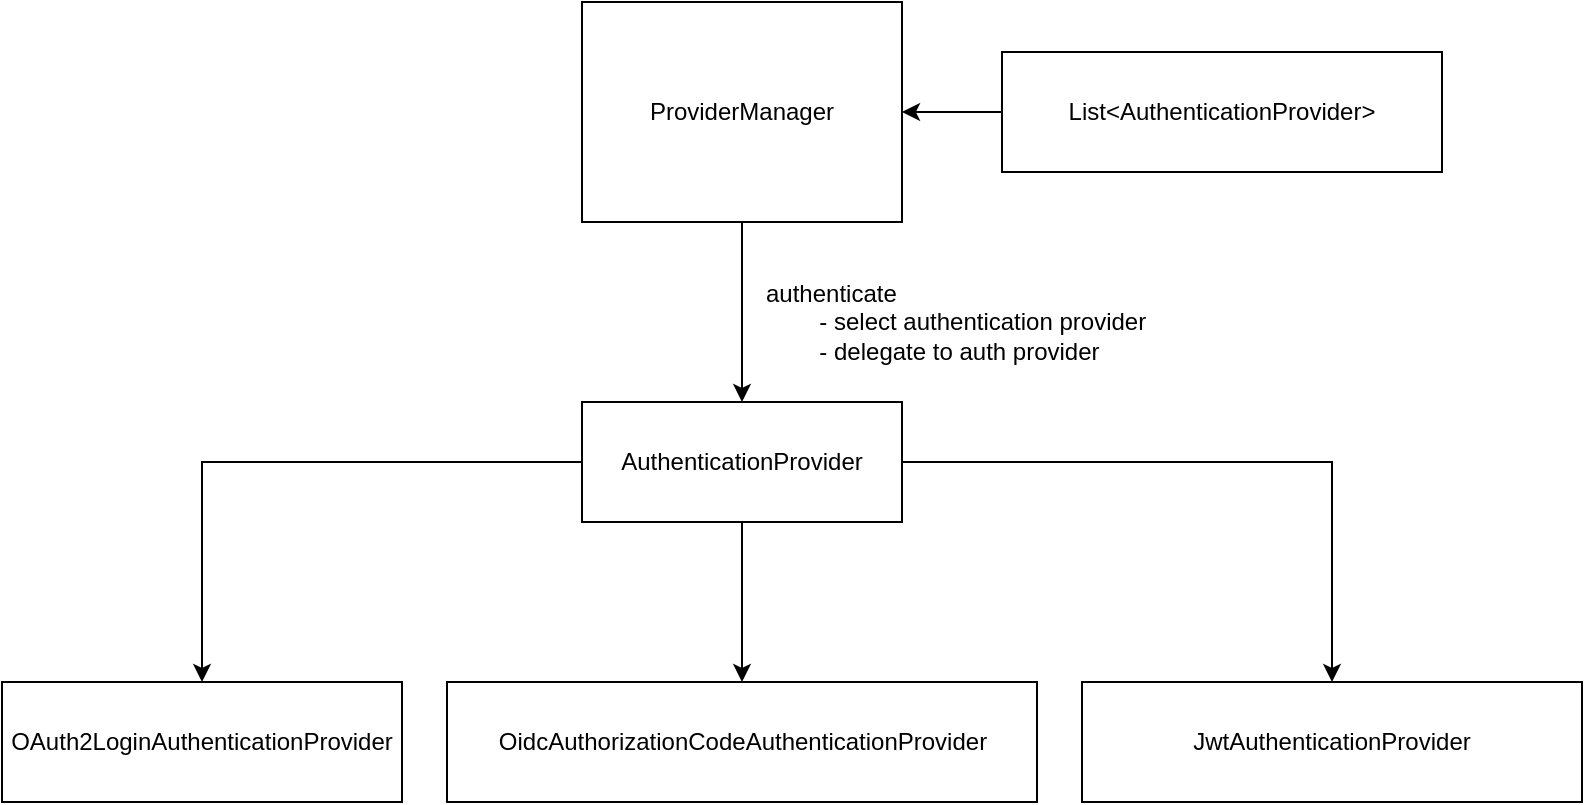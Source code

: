 <mxfile version="20.5.3" type="embed" pages="3"><diagram id="6j6HT8XWUgoUy__9PKY0" name="high level view"><mxGraphModel dx="726" dy="747" grid="1" gridSize="10" guides="1" tooltips="1" connect="1" arrows="1" fold="1" page="1" pageScale="1" pageWidth="850" pageHeight="1100" math="0" shadow="0"><root><mxCell id="0"/><mxCell id="1" parent="0"/><mxCell id="A_Vqih1pHHU0WTFoezZH-3" style="edgeStyle=orthogonalEdgeStyle;rounded=0;orthogonalLoop=1;jettySize=auto;html=1;entryX=0.5;entryY=0;entryDx=0;entryDy=0;" parent="1" source="A_Vqih1pHHU0WTFoezZH-1" target="A_Vqih1pHHU0WTFoezZH-2" edge="1"><mxGeometry relative="1" as="geometry"/></mxCell><mxCell id="A_Vqih1pHHU0WTFoezZH-1" value="ProviderManager" style="rounded=0;whiteSpace=wrap;html=1;" parent="1" vertex="1"><mxGeometry x="310" y="70" width="160" height="110" as="geometry"/></mxCell><mxCell id="A_Vqih1pHHU0WTFoezZH-21" style="edgeStyle=orthogonalEdgeStyle;rounded=0;orthogonalLoop=1;jettySize=auto;html=1;" parent="1" source="A_Vqih1pHHU0WTFoezZH-2" target="A_Vqih1pHHU0WTFoezZH-19" edge="1"><mxGeometry relative="1" as="geometry"/></mxCell><mxCell id="A_Vqih1pHHU0WTFoezZH-22" style="edgeStyle=orthogonalEdgeStyle;rounded=0;orthogonalLoop=1;jettySize=auto;html=1;entryX=0.5;entryY=0;entryDx=0;entryDy=0;" parent="1" source="A_Vqih1pHHU0WTFoezZH-2" target="A_Vqih1pHHU0WTFoezZH-17" edge="1"><mxGeometry relative="1" as="geometry"/></mxCell><mxCell id="A_Vqih1pHHU0WTFoezZH-23" style="edgeStyle=orthogonalEdgeStyle;rounded=0;orthogonalLoop=1;jettySize=auto;html=1;entryX=0.5;entryY=0;entryDx=0;entryDy=0;" parent="1" source="A_Vqih1pHHU0WTFoezZH-2" target="A_Vqih1pHHU0WTFoezZH-20" edge="1"><mxGeometry relative="1" as="geometry"/></mxCell><mxCell id="A_Vqih1pHHU0WTFoezZH-2" value="AuthenticationProvider" style="rounded=0;whiteSpace=wrap;html=1;" parent="1" vertex="1"><mxGeometry x="310" y="270" width="160" height="60" as="geometry"/></mxCell><mxCell id="A_Vqih1pHHU0WTFoezZH-4" value="authenticate&lt;br&gt;&lt;span style=&quot;white-space: pre;&quot;&gt;&#9;&lt;/span&gt;- select authentication provider&lt;br&gt;&lt;span style=&quot;white-space: pre;&quot;&gt;&#9;&lt;/span&gt;- delegate to auth provider" style="text;html=1;strokeColor=none;fillColor=none;align=left;verticalAlign=middle;whiteSpace=wrap;rounded=0;" parent="1" vertex="1"><mxGeometry x="400" y="200" width="250" height="60" as="geometry"/></mxCell><mxCell id="A_Vqih1pHHU0WTFoezZH-14" style="edgeStyle=orthogonalEdgeStyle;rounded=0;orthogonalLoop=1;jettySize=auto;html=1;entryX=1;entryY=0.5;entryDx=0;entryDy=0;" parent="1" source="A_Vqih1pHHU0WTFoezZH-5" target="A_Vqih1pHHU0WTFoezZH-1" edge="1"><mxGeometry relative="1" as="geometry"/></mxCell><mxCell id="A_Vqih1pHHU0WTFoezZH-5" value="List&amp;lt;AuthenticationProvider&amp;gt;" style="rounded=0;whiteSpace=wrap;html=1;" parent="1" vertex="1"><mxGeometry x="520" y="95" width="220" height="60" as="geometry"/></mxCell><mxCell id="A_Vqih1pHHU0WTFoezZH-17" value="OAuth2LoginAuthenticationProvider" style="rounded=0;whiteSpace=wrap;html=1;" parent="1" vertex="1"><mxGeometry x="20" y="410" width="200" height="60" as="geometry"/></mxCell><mxCell id="A_Vqih1pHHU0WTFoezZH-19" value="OidcAuthorizationCodeAuthenticationProvider" style="rounded=0;whiteSpace=wrap;html=1;" parent="1" vertex="1"><mxGeometry x="242.5" y="410" width="295" height="60" as="geometry"/></mxCell><mxCell id="A_Vqih1pHHU0WTFoezZH-20" value="JwtAuthenticationProvider" style="rounded=0;whiteSpace=wrap;html=1;" parent="1" vertex="1"><mxGeometry x="560" y="410" width="250" height="60" as="geometry"/></mxCell></root></mxGraphModel></diagram><diagram id="izWVPOGFq0LAyMvvUtW0" name="OAuth2 login"><mxGraphModel dx="726" dy="-353" grid="1" gridSize="10" guides="1" tooltips="1" connect="1" arrows="1" fold="1" page="1" pageScale="1" pageWidth="850" pageHeight="1100" math="0" shadow="0"><root><mxCell id="0"/><mxCell id="1" parent="0"/><mxCell id="lc_uV2Pl30ErR_hPgcpX-1" value="" style="whiteSpace=wrap;html=1;" parent="1" vertex="1"><mxGeometry x="110" y="1390" width="20" height="470" as="geometry"/></mxCell><mxCell id="lc_uV2Pl30ErR_hPgcpX-2" value="&lt;span style=&quot;&quot;&gt;OAuth2LoginAuthenticationProvider&lt;/span&gt;" style="text;html=1;align=center;verticalAlign=middle;resizable=0;points=[];autosize=1;strokeColor=none;fillColor=none;" parent="1" vertex="1"><mxGeometry x="260" y="1350" width="210" height="30" as="geometry"/></mxCell><mxCell id="lc_uV2Pl30ErR_hPgcpX-3" value="" style="whiteSpace=wrap;html=1;" parent="1" vertex="1"><mxGeometry x="350" y="1390" width="20" height="470" as="geometry"/></mxCell><mxCell id="lc_uV2Pl30ErR_hPgcpX-4" value="" style="whiteSpace=wrap;html=1;" parent="1" vertex="1"><mxGeometry x="552.5" y="1390" width="20" height="470" as="geometry"/></mxCell><mxCell id="lc_uV2Pl30ErR_hPgcpX-5" value="&lt;span style=&quot;color: rgb(0, 0, 0); font-family: Helvetica; font-size: 12px; font-style: normal; font-variant-ligatures: normal; font-variant-caps: normal; font-weight: 400; letter-spacing: normal; orphans: 2; text-align: center; text-indent: 0px; text-transform: none; widows: 2; word-spacing: 0px; -webkit-text-stroke-width: 0px; background-color: rgb(248, 249, 250); text-decoration-thickness: initial; text-decoration-style: initial; text-decoration-color: initial; float: none; display: inline !important;&quot;&gt;ProviderManager&lt;/span&gt;" style="text;whiteSpace=wrap;html=1;" parent="1" vertex="1"><mxGeometry x="70" y="1350" width="100" height="30" as="geometry"/></mxCell><mxCell id="lc_uV2Pl30ErR_hPgcpX-6" value="&lt;span style=&quot;&quot;&gt;DefaultOAuth2UserService&lt;/span&gt;" style="text;html=1;align=center;verticalAlign=middle;resizable=0;points=[];autosize=1;strokeColor=none;fillColor=none;" parent="1" vertex="1"><mxGeometry x="495" y="1350" width="170" height="30" as="geometry"/></mxCell><mxCell id="lc_uV2Pl30ErR_hPgcpX-7" value="" style="endArrow=classic;html=1;rounded=0;exitX=1;exitY=0.07;exitDx=0;exitDy=0;exitPerimeter=0;entryX=-0.05;entryY=0.072;entryDx=0;entryDy=0;entryPerimeter=0;" parent="1" source="lc_uV2Pl30ErR_hPgcpX-1" target="lc_uV2Pl30ErR_hPgcpX-3" edge="1"><mxGeometry width="50" height="50" relative="1" as="geometry"><mxPoint x="225" y="1460" as="sourcePoint"/><mxPoint x="390" y="1430" as="targetPoint"/></mxGeometry></mxCell><mxCell id="lc_uV2Pl30ErR_hPgcpX-8" value="authenticate from token" style="text;html=1;align=center;verticalAlign=middle;resizable=0;points=[];autosize=1;strokeColor=none;fillColor=none;" parent="1" vertex="1"><mxGeometry x="165" y="1385" width="150" height="30" as="geometry"/></mxCell><mxCell id="lc_uV2Pl30ErR_hPgcpX-9" value="" style="edgeStyle=orthogonalEdgeStyle;html=1;align=left;spacingLeft=2;endArrow=block;rounded=0;exitX=1.001;exitY=0.174;exitDx=0;exitDy=0;exitPerimeter=0;entryX=1;entryY=0.234;entryDx=0;entryDy=0;entryPerimeter=0;" parent="1" source="lc_uV2Pl30ErR_hPgcpX-3" target="lc_uV2Pl30ErR_hPgcpX-1" edge="1"><mxGeometry relative="1" as="geometry"><mxPoint x="380" y="1470" as="sourcePoint"/><Array as="points"><mxPoint x="420" y="1472"/><mxPoint x="420" y="1500"/></Array><mxPoint x="380" y="1500" as="targetPoint"/></mxGeometry></mxCell><mxCell id="lc_uV2Pl30ErR_hPgcpX-10" value="if token scopes contains&lt;br&gt;&amp;nbsp;openid return null" style="text;html=1;align=center;verticalAlign=middle;resizable=0;points=[];autosize=1;strokeColor=none;fillColor=none;" parent="1" vertex="1"><mxGeometry x="365" y="1440" width="150" height="40" as="geometry"/></mxCell><mxCell id="lc_uV2Pl30ErR_hPgcpX-11" value="" style="endArrow=classic;html=1;rounded=0;exitX=0.958;exitY=0.395;exitDx=0;exitDy=0;exitPerimeter=0;entryX=-0.083;entryY=0.399;entryDx=0;entryDy=0;entryPerimeter=0;" parent="1" source="lc_uV2Pl30ErR_hPgcpX-3" target="lc_uV2Pl30ErR_hPgcpX-4" edge="1"><mxGeometry width="50" height="50" relative="1" as="geometry"><mxPoint x="410" y="1550" as="sourcePoint"/><mxPoint x="620" y="1590" as="targetPoint"/></mxGeometry></mxCell><mxCell id="lc_uV2Pl30ErR_hPgcpX-12" value="load user" style="text;html=1;align=center;verticalAlign=middle;resizable=0;points=[];autosize=1;strokeColor=none;fillColor=none;" parent="1" vertex="1"><mxGeometry x="467.5" y="1540" width="70" height="30" as="geometry"/></mxCell><mxCell id="lc_uV2Pl30ErR_hPgcpX-13" value="" style="whiteSpace=wrap;html=1;" parent="1" vertex="1"><mxGeometry x="740" y="1390" width="20" height="470" as="geometry"/></mxCell><mxCell id="lc_uV2Pl30ErR_hPgcpX-14" value="Auth server" style="text;html=1;align=center;verticalAlign=middle;resizable=0;points=[];autosize=1;strokeColor=none;fillColor=none;" parent="1" vertex="1"><mxGeometry x="710" y="1350" width="80" height="30" as="geometry"/></mxCell><mxCell id="lc_uV2Pl30ErR_hPgcpX-15" value="" style="endArrow=classic;html=1;rounded=0;exitX=1;exitY=0.5;exitDx=0;exitDy=0;entryX=0;entryY=0.5;entryDx=0;entryDy=0;" parent="1" source="lc_uV2Pl30ErR_hPgcpX-4" target="lc_uV2Pl30ErR_hPgcpX-13" edge="1"><mxGeometry width="50" height="50" relative="1" as="geometry"><mxPoint x="520.0" y="1610" as="sourcePoint"/><mxPoint x="701.68" y="1611.88" as="targetPoint"/></mxGeometry></mxCell><mxCell id="lc_uV2Pl30ErR_hPgcpX-16" value="call userinfo endpoint" style="text;html=1;align=center;verticalAlign=middle;resizable=0;points=[];autosize=1;strokeColor=none;fillColor=none;" parent="1" vertex="1"><mxGeometry x="590" y="1595" width="140" height="30" as="geometry"/></mxCell><mxCell id="lc_uV2Pl30ErR_hPgcpX-17" value="" style="endArrow=classic;html=1;rounded=0;exitX=0;exitY=0.581;exitDx=0;exitDy=0;exitPerimeter=0;entryX=1.025;entryY=0.583;entryDx=0;entryDy=0;entryPerimeter=0;" parent="1" source="lc_uV2Pl30ErR_hPgcpX-13" target="lc_uV2Pl30ErR_hPgcpX-4" edge="1"><mxGeometry width="50" height="50" relative="1" as="geometry"><mxPoint x="660" y="1700" as="sourcePoint"/><mxPoint x="710" y="1650" as="targetPoint"/></mxGeometry></mxCell><mxCell id="lc_uV2Pl30ErR_hPgcpX-18" value="returns user info" style="text;html=1;align=center;verticalAlign=middle;resizable=0;points=[];autosize=1;strokeColor=none;fillColor=none;" parent="1" vertex="1"><mxGeometry x="600" y="1670" width="110" height="30" as="geometry"/></mxCell><mxCell id="lc_uV2Pl30ErR_hPgcpX-19" value="" style="endArrow=classic;html=1;rounded=0;exitX=-0.035;exitY=0.663;exitDx=0;exitDy=0;exitPerimeter=0;" parent="1" source="lc_uV2Pl30ErR_hPgcpX-4" edge="1"><mxGeometry width="50" height="50" relative="1" as="geometry"><mxPoint x="540" y="1700" as="sourcePoint"/><mxPoint x="370" y="1701" as="targetPoint"/></mxGeometry></mxCell><mxCell id="lc_uV2Pl30ErR_hPgcpX-20" value="returns DefaultOauth2User" style="text;html=1;align=center;verticalAlign=middle;resizable=0;points=[];autosize=1;strokeColor=none;fillColor=none;" parent="1" vertex="1"><mxGeometry x="382.5" y="1710" width="170" height="30" as="geometry"/></mxCell><mxCell id="lc_uV2Pl30ErR_hPgcpX-21" value="" style="endArrow=classic;html=1;rounded=0;exitX=0;exitY=0.75;exitDx=0;exitDy=0;entryX=1;entryY=0.75;entryDx=0;entryDy=0;" parent="1" source="lc_uV2Pl30ErR_hPgcpX-3" target="lc_uV2Pl30ErR_hPgcpX-1" edge="1"><mxGeometry width="50" height="50" relative="1" as="geometry"><mxPoint x="660" y="1700" as="sourcePoint"/><mxPoint x="230" y="1720" as="targetPoint"/></mxGeometry></mxCell><mxCell id="lc_uV2Pl30ErR_hPgcpX-22" value="returns Authentication as&lt;br&gt;OAuth2LoginAuthenticationToken&lt;br&gt;" style="text;html=1;align=center;verticalAlign=middle;resizable=0;points=[];autosize=1;strokeColor=none;fillColor=none;" parent="1" vertex="1"><mxGeometry x="150" y="1750" width="200" height="40" as="geometry"/></mxCell></root></mxGraphModel></diagram><diagram id="FMT4_3S8iSdiPsdeExbg" name="OIDC login"><mxGraphModel dx="726" dy="-353" grid="1" gridSize="10" guides="1" tooltips="1" connect="1" arrows="1" fold="1" page="1" pageScale="1" pageWidth="850" pageHeight="1100" math="0" shadow="0"><root><mxCell id="0"/><mxCell id="1" parent="0"/><mxCell id="G1nn2TQR6ijODjtBxuAy-1" value="" style="whiteSpace=wrap;html=1;" parent="1" vertex="1"><mxGeometry x="110" y="1390" width="20" height="540" as="geometry"/></mxCell><mxCell id="G1nn2TQR6ijODjtBxuAy-2" value="&lt;span style=&quot;&quot;&gt;OidcAuthorizationCodeAuthenticationProvider&lt;/span&gt;" style="text;html=1;align=center;verticalAlign=middle;resizable=0;points=[];autosize=1;strokeColor=none;fillColor=none;" parent="1" vertex="1"><mxGeometry x="230" y="1350" width="270" height="30" as="geometry"/></mxCell><mxCell id="G1nn2TQR6ijODjtBxuAy-3" value="" style="whiteSpace=wrap;html=1;" parent="1" vertex="1"><mxGeometry x="350" y="1390" width="20" height="540" as="geometry"/></mxCell><mxCell id="G1nn2TQR6ijODjtBxuAy-4" value="" style="whiteSpace=wrap;html=1;" parent="1" vertex="1"><mxGeometry x="552.5" y="1390" width="20" height="540" as="geometry"/></mxCell><mxCell id="G1nn2TQR6ijODjtBxuAy-5" value="&lt;span style=&quot;color: rgb(0, 0, 0); font-family: Helvetica; font-size: 12px; font-style: normal; font-variant-ligatures: normal; font-variant-caps: normal; font-weight: 400; letter-spacing: normal; orphans: 2; text-align: center; text-indent: 0px; text-transform: none; widows: 2; word-spacing: 0px; -webkit-text-stroke-width: 0px; background-color: rgb(248, 249, 250); text-decoration-thickness: initial; text-decoration-style: initial; text-decoration-color: initial; float: none; display: inline !important;&quot;&gt;ProviderManager&lt;/span&gt;" style="text;whiteSpace=wrap;html=1;" parent="1" vertex="1"><mxGeometry x="70" y="1350" width="100" height="30" as="geometry"/></mxCell><mxCell id="G1nn2TQR6ijODjtBxuAy-6" value="&lt;span style=&quot;&quot;&gt;OidcUserService&lt;/span&gt;" style="text;html=1;align=center;verticalAlign=middle;resizable=0;points=[];autosize=1;strokeColor=none;fillColor=none;" parent="1" vertex="1"><mxGeometry x="525" y="1350" width="110" height="30" as="geometry"/></mxCell><mxCell id="G1nn2TQR6ijODjtBxuAy-7" value="" style="endArrow=classic;html=1;rounded=0;exitX=1.083;exitY=0.091;exitDx=0;exitDy=0;exitPerimeter=0;entryX=0;entryY=0.091;entryDx=0;entryDy=0;entryPerimeter=0;" parent="1" source="G1nn2TQR6ijODjtBxuAy-1" target="G1nn2TQR6ijODjtBxuAy-3" edge="1"><mxGeometry width="50" height="50" relative="1" as="geometry"><mxPoint x="225" y="1460" as="sourcePoint"/><mxPoint x="390" y="1430" as="targetPoint"/></mxGeometry></mxCell><mxCell id="G1nn2TQR6ijODjtBxuAy-8" value="authenticate from token" style="text;html=1;align=center;verticalAlign=middle;resizable=0;points=[];autosize=1;strokeColor=none;fillColor=none;" parent="1" vertex="1"><mxGeometry x="165" y="1385" width="150" height="30" as="geometry"/></mxCell><mxCell id="G1nn2TQR6ijODjtBxuAy-9" value="" style="edgeStyle=orthogonalEdgeStyle;html=1;align=left;spacingLeft=2;endArrow=block;rounded=0;exitX=1.001;exitY=0.174;exitDx=0;exitDy=0;exitPerimeter=0;" parent="1" source="G1nn2TQR6ijODjtBxuAy-3" edge="1"><mxGeometry relative="1" as="geometry"><mxPoint x="380" y="1470" as="sourcePoint"/><Array as="points"><mxPoint x="420" y="1472"/><mxPoint x="420" y="1500"/></Array><mxPoint x="130" y="1500" as="targetPoint"/></mxGeometry></mxCell><mxCell id="G1nn2TQR6ijODjtBxuAy-10" value="if token scopes does &lt;br&gt;not contain&lt;br&gt;&amp;nbsp;openid return null" style="text;html=1;align=center;verticalAlign=middle;resizable=0;points=[];autosize=1;strokeColor=none;fillColor=none;" parent="1" vertex="1"><mxGeometry x="370" y="1410" width="130" height="60" as="geometry"/></mxCell><mxCell id="G1nn2TQR6ijODjtBxuAy-11" value="" style="endArrow=classic;html=1;rounded=0;exitX=1.125;exitY=0.275;exitDx=0;exitDy=0;exitPerimeter=0;" parent="1" source="G1nn2TQR6ijODjtBxuAy-3" edge="1"><mxGeometry width="50" height="50" relative="1" as="geometry"><mxPoint x="410" y="1550" as="sourcePoint"/><mxPoint x="550" y="1540" as="targetPoint"/></mxGeometry></mxCell><mxCell id="G1nn2TQR6ijODjtBxuAy-12" value="load user" style="text;html=1;align=center;verticalAlign=middle;resizable=0;points=[];autosize=1;strokeColor=none;fillColor=none;" parent="1" vertex="1"><mxGeometry x="445" y="1510" width="70" height="30" as="geometry"/></mxCell><mxCell id="G1nn2TQR6ijODjtBxuAy-13" value="" style="whiteSpace=wrap;html=1;" parent="1" vertex="1"><mxGeometry x="820" y="1390" width="20" height="540" as="geometry"/></mxCell><mxCell id="G1nn2TQR6ijODjtBxuAy-14" value="Auth server" style="text;html=1;align=center;verticalAlign=middle;resizable=0;points=[];autosize=1;strokeColor=none;fillColor=none;" parent="1" vertex="1"><mxGeometry x="970" y="1340" width="80" height="30" as="geometry"/></mxCell><mxCell id="G1nn2TQR6ijODjtBxuAy-16" value="call userinfo endpoint" style="text;html=1;align=center;verticalAlign=middle;resizable=0;points=[];autosize=1;strokeColor=none;fillColor=none;" parent="1" vertex="1"><mxGeometry x="840" y="1640" width="140" height="30" as="geometry"/></mxCell><mxCell id="G1nn2TQR6ijODjtBxuAy-18" value="returns user info" style="text;html=1;align=center;verticalAlign=middle;resizable=0;points=[];autosize=1;strokeColor=none;fillColor=none;" parent="1" vertex="1"><mxGeometry x="860" y="1695" width="110" height="30" as="geometry"/></mxCell><mxCell id="G1nn2TQR6ijODjtBxuAy-20" value="returns DefaultOauth2User" style="text;html=1;align=center;verticalAlign=middle;resizable=0;points=[];autosize=1;strokeColor=none;fillColor=none;" parent="1" vertex="1"><mxGeometry x="600" y="1685" width="170" height="30" as="geometry"/></mxCell><mxCell id="G1nn2TQR6ijODjtBxuAy-22" value="returns Authentication as&lt;br&gt;OAuth2LoginAuthenticationToken&lt;br&gt;" style="text;html=1;align=center;verticalAlign=middle;resizable=0;points=[];autosize=1;strokeColor=none;fillColor=none;" parent="1" vertex="1"><mxGeometry x="140" y="1840" width="200" height="40" as="geometry"/></mxCell><mxCell id="G1nn2TQR6ijODjtBxuAy-23" value="" style="whiteSpace=wrap;html=1;" parent="1" vertex="1"><mxGeometry x="1000" y="1390" width="20" height="540" as="geometry"/></mxCell><mxCell id="-XI8DuoKvsho6HZ8nIyu-1" value="&lt;span style=&quot;color: rgb(0, 0, 0); font-family: Helvetica; font-size: 12px; font-style: normal; font-variant-ligatures: normal; font-variant-caps: normal; font-weight: 400; letter-spacing: normal; orphans: 2; text-align: center; text-indent: 0px; text-transform: none; widows: 2; word-spacing: 0px; -webkit-text-stroke-width: 0px; background-color: rgb(248, 249, 250); text-decoration-thickness: initial; text-decoration-style: initial; text-decoration-color: initial; float: none; display: inline !important;&quot;&gt;DefaultOAuth2UserService&lt;/span&gt;" style="text;whiteSpace=wrap;html=1;" parent="1" vertex="1"><mxGeometry x="740" y="1350" width="180" height="40" as="geometry"/></mxCell><mxCell id="-XI8DuoKvsho6HZ8nIyu-2" value="" style="edgeStyle=orthogonalEdgeStyle;html=1;align=left;spacingLeft=2;endArrow=block;rounded=0;" parent="1" edge="1"><mxGeometry relative="1" as="geometry"><mxPoint x="573" y="1566" as="sourcePoint"/><Array as="points"><mxPoint x="630" y="1566"/><mxPoint x="630" y="1600"/></Array><mxPoint x="372" y="1600" as="targetPoint"/></mxGeometry></mxCell><mxCell id="-XI8DuoKvsho6HZ8nIyu-3" value="if additional oidcscopes&lt;br&gt;(profile, email or address) &lt;br&gt;are not requested&lt;br&gt;do not delegate to&amp;nbsp;&lt;br&gt;&lt;span style=&quot;&quot;&gt;DefaultOAuth2UserService&lt;/span&gt;" style="text;html=1;align=center;verticalAlign=middle;resizable=0;points=[];autosize=1;strokeColor=none;fillColor=none;" parent="1" vertex="1"><mxGeometry x="600" y="1480" width="170" height="90" as="geometry"/></mxCell><mxCell id="-XI8DuoKvsho6HZ8nIyu-6" value="" style="endArrow=classic;html=1;rounded=0;entryX=-0.125;entryY=0.481;entryDx=0;entryDy=0;entryPerimeter=0;exitX=1.083;exitY=0.485;exitDx=0;exitDy=0;exitPerimeter=0;" parent="1" source="G1nn2TQR6ijODjtBxuAy-4" target="G1nn2TQR6ijODjtBxuAy-13" edge="1"><mxGeometry width="50" height="50" relative="1" as="geometry"><mxPoint x="580" y="1730" as="sourcePoint"/><mxPoint x="770.0" y="1731.88" as="targetPoint"/></mxGeometry></mxCell><mxCell id="-XI8DuoKvsho6HZ8nIyu-7" value="get OAuth2User" style="text;html=1;align=center;verticalAlign=middle;resizable=0;points=[];autosize=1;strokeColor=none;fillColor=none;" parent="1" vertex="1"><mxGeometry x="635" y="1610" width="110" height="30" as="geometry"/></mxCell><mxCell id="-XI8DuoKvsho6HZ8nIyu-9" value="" style="endArrow=classic;html=1;rounded=0;entryX=0.042;entryY=0.52;entryDx=0;entryDy=0;entryPerimeter=0;exitX=0.018;exitY=1.111;exitDx=0;exitDy=0;exitPerimeter=0;" parent="1" source="G1nn2TQR6ijODjtBxuAy-16" target="G1nn2TQR6ijODjtBxuAy-23" edge="1"><mxGeometry width="50" height="50" relative="1" as="geometry"><mxPoint x="860.0" y="1790" as="sourcePoint"/><mxPoint x="1106.6" y="1790.47" as="targetPoint"/></mxGeometry></mxCell><mxCell id="-XI8DuoKvsho6HZ8nIyu-10" value="" style="endArrow=classic;html=1;rounded=0;exitX=0;exitY=0.557;exitDx=0;exitDy=0;exitPerimeter=0;" parent="1" source="G1nn2TQR6ijODjtBxuAy-23" edge="1"><mxGeometry width="50" height="50" relative="1" as="geometry"><mxPoint x="970" y="1790" as="sourcePoint"/><mxPoint x="840" y="1693" as="targetPoint"/></mxGeometry></mxCell><mxCell id="-XI8DuoKvsho6HZ8nIyu-11" value="" style="endArrow=classic;html=1;rounded=0;exitX=-0.167;exitY=0.599;exitDx=0;exitDy=0;exitPerimeter=0;entryX=1;entryY=0.6;entryDx=0;entryDy=0;entryPerimeter=0;" parent="1" source="G1nn2TQR6ijODjtBxuAy-13" target="G1nn2TQR6ijODjtBxuAy-4" edge="1"><mxGeometry width="50" height="50" relative="1" as="geometry"><mxPoint x="560.0" y="1930" as="sourcePoint"/><mxPoint x="580" y="1710" as="targetPoint"/></mxGeometry></mxCell><mxCell id="-XI8DuoKvsho6HZ8nIyu-14" value="" style="edgeStyle=orthogonalEdgeStyle;html=1;align=left;spacingLeft=2;endArrow=block;rounded=0;exitX=1;exitY=0.716;exitDx=0;exitDy=0;exitPerimeter=0;entryX=0.958;entryY=0.767;entryDx=0;entryDy=0;entryPerimeter=0;" parent="1" source="G1nn2TQR6ijODjtBxuAy-4" target="G1nn2TQR6ijODjtBxuAy-4" edge="1"><mxGeometry relative="1" as="geometry"><mxPoint x="570" y="1770" as="sourcePoint"/><Array as="points"><mxPoint x="573" y="1770"/><mxPoint x="680" y="1770"/><mxPoint x="680" y="1804"/></Array><mxPoint x="660" y="1840" as="targetPoint"/></mxGeometry></mxCell><mxCell id="-XI8DuoKvsho6HZ8nIyu-15" value="mapDefaultOauth2User&lt;br&gt;to an OidcUser" style="text;html=1;align=center;verticalAlign=middle;resizable=0;points=[];autosize=1;strokeColor=none;fillColor=none;" parent="1" vertex="1"><mxGeometry x="570" y="1735" width="150" height="40" as="geometry"/></mxCell><mxCell id="HDtc1uJEE0o4KUhGxJC2-1" value="" style="endArrow=classic;html=1;rounded=0;entryX=1.042;entryY=0.85;entryDx=0;entryDy=0;entryPerimeter=0;" parent="1" target="G1nn2TQR6ijODjtBxuAy-3" edge="1"><mxGeometry width="50" height="50" relative="1" as="geometry"><mxPoint x="550" y="1850" as="sourcePoint"/><mxPoint x="390" y="1990" as="targetPoint"/></mxGeometry></mxCell><mxCell id="HDtc1uJEE0o4KUhGxJC2-2" value="returns OidcUser" style="text;html=1;align=center;verticalAlign=middle;resizable=0;points=[];autosize=1;strokeColor=none;fillColor=none;" parent="1" vertex="1"><mxGeometry x="405" y="1850" width="110" height="30" as="geometry"/></mxCell><mxCell id="HDtc1uJEE0o4KUhGxJC2-5" value="" style="endArrow=classic;html=1;rounded=0;entryX=1;entryY=0.923;entryDx=0;entryDy=0;entryPerimeter=0;exitX=-0.042;exitY=0.926;exitDx=0;exitDy=0;exitPerimeter=0;" parent="1" source="G1nn2TQR6ijODjtBxuAy-3" target="G1nn2TQR6ijODjtBxuAy-1" edge="1"><mxGeometry width="50" height="50" relative="1" as="geometry"><mxPoint x="318.75" y="1890" as="sourcePoint"/><mxPoint x="141.25" y="1890.16" as="targetPoint"/></mxGeometry></mxCell></root></mxGraphModel></diagram></mxfile>